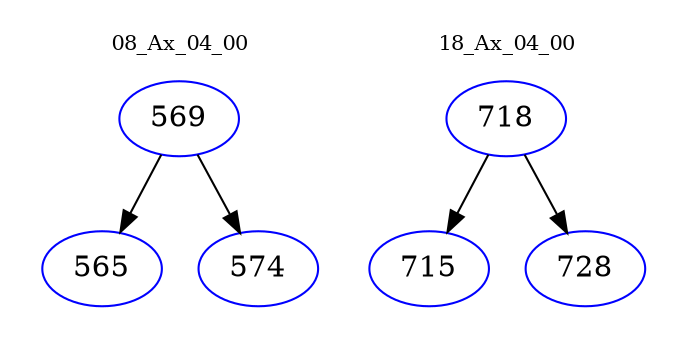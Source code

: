 digraph{
subgraph cluster_0 {
color = white
label = "08_Ax_04_00";
fontsize=10;
T0_569 [label="569", color="blue"]
T0_569 -> T0_565 [color="black"]
T0_565 [label="565", color="blue"]
T0_569 -> T0_574 [color="black"]
T0_574 [label="574", color="blue"]
}
subgraph cluster_1 {
color = white
label = "18_Ax_04_00";
fontsize=10;
T1_718 [label="718", color="blue"]
T1_718 -> T1_715 [color="black"]
T1_715 [label="715", color="blue"]
T1_718 -> T1_728 [color="black"]
T1_728 [label="728", color="blue"]
}
}
